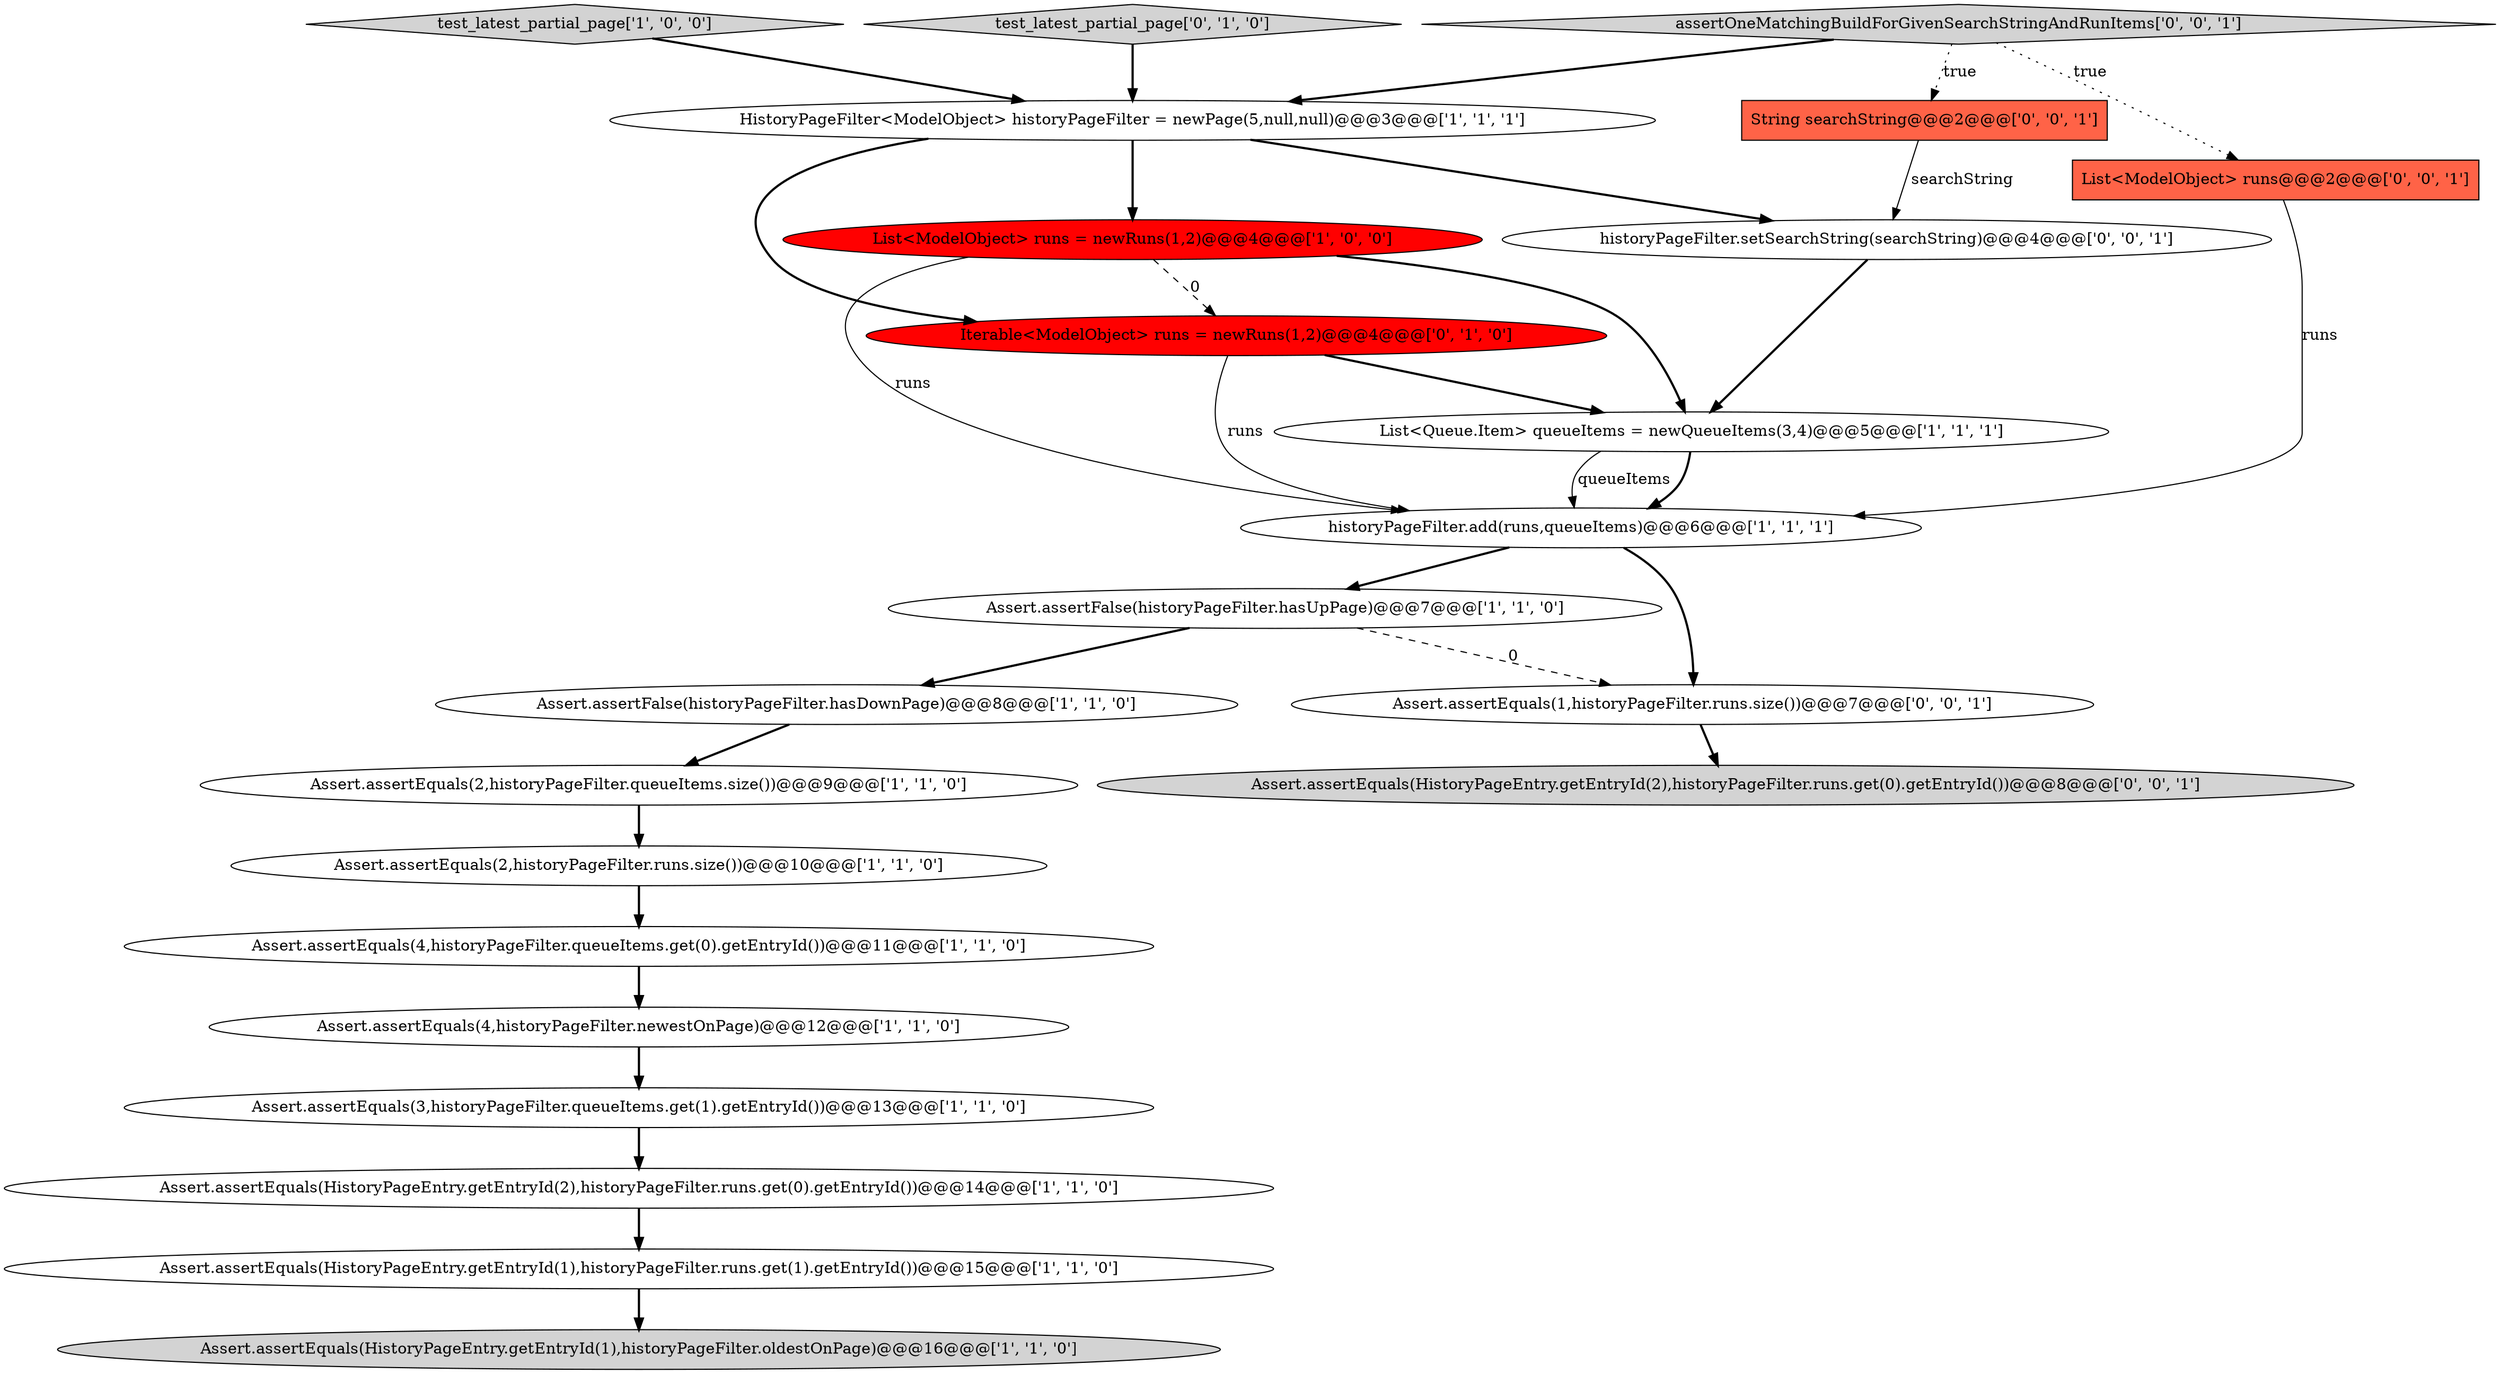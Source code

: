 digraph {
3 [style = filled, label = "Assert.assertFalse(historyPageFilter.hasUpPage)@@@7@@@['1', '1', '0']", fillcolor = white, shape = ellipse image = "AAA0AAABBB1BBB"];
8 [style = filled, label = "Assert.assertEquals(HistoryPageEntry.getEntryId(1),historyPageFilter.oldestOnPage)@@@16@@@['1', '1', '0']", fillcolor = lightgray, shape = ellipse image = "AAA0AAABBB1BBB"];
14 [style = filled, label = "test_latest_partial_page['1', '0', '0']", fillcolor = lightgray, shape = diamond image = "AAA0AAABBB1BBB"];
20 [style = filled, label = "Assert.assertEquals(1,historyPageFilter.runs.size())@@@7@@@['0', '0', '1']", fillcolor = white, shape = ellipse image = "AAA0AAABBB3BBB"];
6 [style = filled, label = "historyPageFilter.add(runs,queueItems)@@@6@@@['1', '1', '1']", fillcolor = white, shape = ellipse image = "AAA0AAABBB1BBB"];
1 [style = filled, label = "Assert.assertEquals(4,historyPageFilter.newestOnPage)@@@12@@@['1', '1', '0']", fillcolor = white, shape = ellipse image = "AAA0AAABBB1BBB"];
9 [style = filled, label = "Assert.assertEquals(HistoryPageEntry.getEntryId(1),historyPageFilter.runs.get(1).getEntryId())@@@15@@@['1', '1', '0']", fillcolor = white, shape = ellipse image = "AAA0AAABBB1BBB"];
4 [style = filled, label = "Assert.assertFalse(historyPageFilter.hasDownPage)@@@8@@@['1', '1', '0']", fillcolor = white, shape = ellipse image = "AAA0AAABBB1BBB"];
16 [style = filled, label = "test_latest_partial_page['0', '1', '0']", fillcolor = lightgray, shape = diamond image = "AAA0AAABBB2BBB"];
18 [style = filled, label = "historyPageFilter.setSearchString(searchString)@@@4@@@['0', '0', '1']", fillcolor = white, shape = ellipse image = "AAA0AAABBB3BBB"];
15 [style = filled, label = "Iterable<ModelObject> runs = newRuns(1,2)@@@4@@@['0', '1', '0']", fillcolor = red, shape = ellipse image = "AAA1AAABBB2BBB"];
13 [style = filled, label = "Assert.assertEquals(2,historyPageFilter.queueItems.size())@@@9@@@['1', '1', '0']", fillcolor = white, shape = ellipse image = "AAA0AAABBB1BBB"];
19 [style = filled, label = "List<ModelObject> runs@@@2@@@['0', '0', '1']", fillcolor = tomato, shape = box image = "AAA0AAABBB3BBB"];
0 [style = filled, label = "Assert.assertEquals(4,historyPageFilter.queueItems.get(0).getEntryId())@@@11@@@['1', '1', '0']", fillcolor = white, shape = ellipse image = "AAA0AAABBB1BBB"];
17 [style = filled, label = "String searchString@@@2@@@['0', '0', '1']", fillcolor = tomato, shape = box image = "AAA0AAABBB3BBB"];
22 [style = filled, label = "assertOneMatchingBuildForGivenSearchStringAndRunItems['0', '0', '1']", fillcolor = lightgray, shape = diamond image = "AAA0AAABBB3BBB"];
11 [style = filled, label = "HistoryPageFilter<ModelObject> historyPageFilter = newPage(5,null,null)@@@3@@@['1', '1', '1']", fillcolor = white, shape = ellipse image = "AAA0AAABBB1BBB"];
7 [style = filled, label = "Assert.assertEquals(3,historyPageFilter.queueItems.get(1).getEntryId())@@@13@@@['1', '1', '0']", fillcolor = white, shape = ellipse image = "AAA0AAABBB1BBB"];
2 [style = filled, label = "Assert.assertEquals(2,historyPageFilter.runs.size())@@@10@@@['1', '1', '0']", fillcolor = white, shape = ellipse image = "AAA0AAABBB1BBB"];
10 [style = filled, label = "Assert.assertEquals(HistoryPageEntry.getEntryId(2),historyPageFilter.runs.get(0).getEntryId())@@@14@@@['1', '1', '0']", fillcolor = white, shape = ellipse image = "AAA0AAABBB1BBB"];
12 [style = filled, label = "List<ModelObject> runs = newRuns(1,2)@@@4@@@['1', '0', '0']", fillcolor = red, shape = ellipse image = "AAA1AAABBB1BBB"];
5 [style = filled, label = "List<Queue.Item> queueItems = newQueueItems(3,4)@@@5@@@['1', '1', '1']", fillcolor = white, shape = ellipse image = "AAA0AAABBB1BBB"];
21 [style = filled, label = "Assert.assertEquals(HistoryPageEntry.getEntryId(2),historyPageFilter.runs.get(0).getEntryId())@@@8@@@['0', '0', '1']", fillcolor = lightgray, shape = ellipse image = "AAA0AAABBB3BBB"];
6->3 [style = bold, label=""];
22->19 [style = dotted, label="true"];
16->11 [style = bold, label=""];
12->5 [style = bold, label=""];
7->10 [style = bold, label=""];
15->6 [style = solid, label="runs"];
4->13 [style = bold, label=""];
11->12 [style = bold, label=""];
9->8 [style = bold, label=""];
3->4 [style = bold, label=""];
1->7 [style = bold, label=""];
11->18 [style = bold, label=""];
15->5 [style = bold, label=""];
11->15 [style = bold, label=""];
20->21 [style = bold, label=""];
6->20 [style = bold, label=""];
2->0 [style = bold, label=""];
17->18 [style = solid, label="searchString"];
5->6 [style = bold, label=""];
12->6 [style = solid, label="runs"];
19->6 [style = solid, label="runs"];
0->1 [style = bold, label=""];
18->5 [style = bold, label=""];
3->20 [style = dashed, label="0"];
12->15 [style = dashed, label="0"];
22->17 [style = dotted, label="true"];
10->9 [style = bold, label=""];
5->6 [style = solid, label="queueItems"];
14->11 [style = bold, label=""];
22->11 [style = bold, label=""];
13->2 [style = bold, label=""];
}
